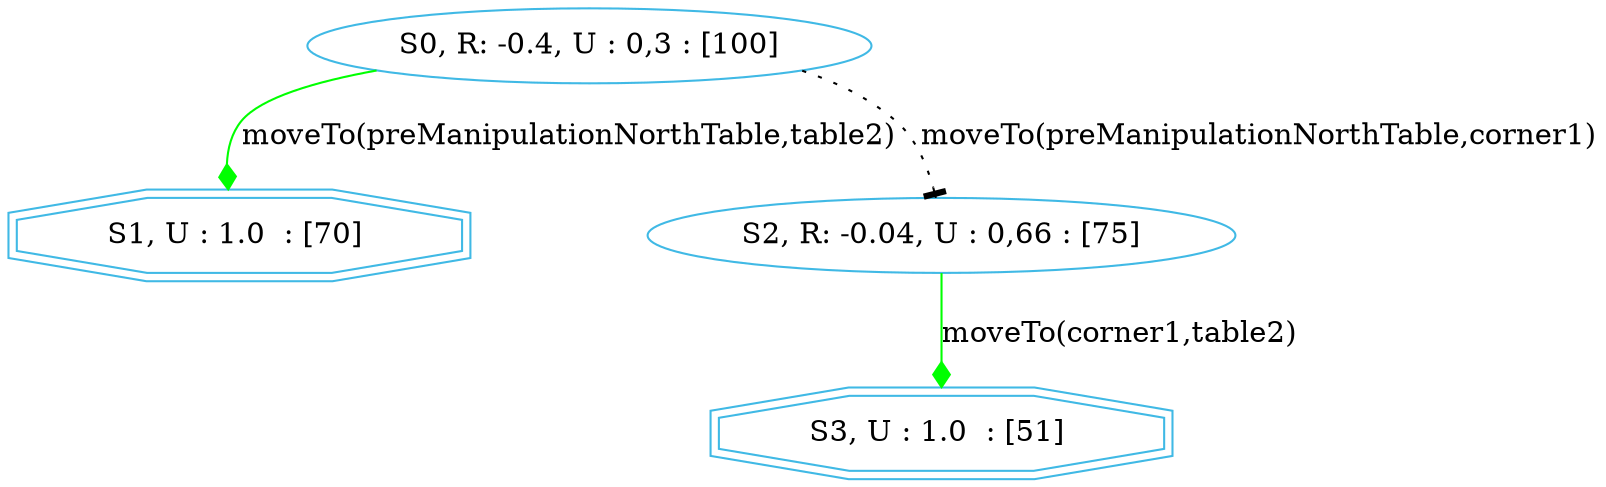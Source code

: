 digraph {
  node [color="#40b9e5" ]
 size="60,17";
"1" [label=" S1, U : 1.0  : [70]  " shape=doubleoctagon];
"3" [label=" S3, U : 1.0  : [51]  " shape=doubleoctagon];
"0" [label=" S0, R: -0.4, U : 0,3 : [100] "]"2" [label=" S2, R: -0.04, U : 0,66 : [75] "]"0" -> "1" [ label="moveTo(preManipulationNorthTable,table2)"
, arrowhead = diamond , color=green];"0" -> "2" [ label="moveTo(preManipulationNorthTable,corner1)"
,style=dotted, arrowhead=tee];"2" -> "3" [ label="moveTo(corner1,table2)"
, arrowhead = diamond , color=green];}
